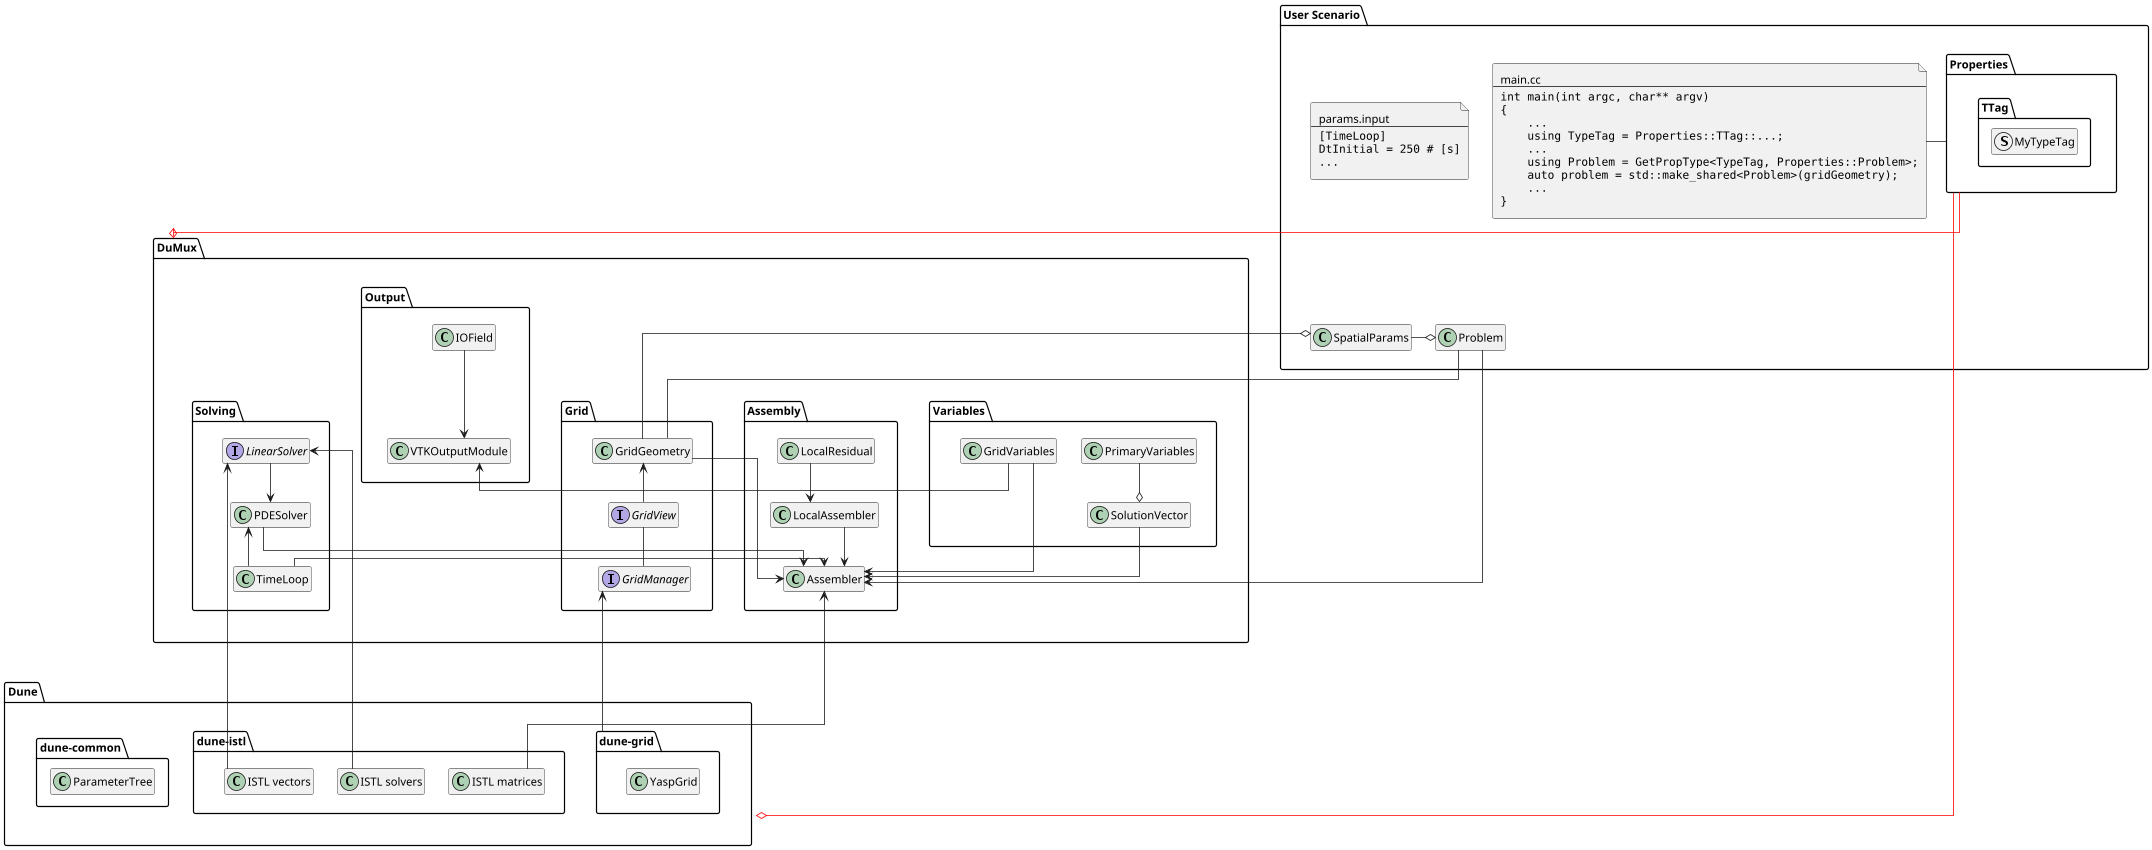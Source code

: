 # SPDX-FileCopyrightInfo: Copyright © DuMux Project contributors, see AUTHORS.md in root folder
# SPDX-License-Identifier: GPL-3.0-or-later

@startuml
scale 0.8
top to bottom direction
hide empty members
set separator none
skinparam lineType ortho
skinparam nodesep 30
skinparam ranksep 30

package "User Scenario" {
        class Problem{}
        class SpatialParams [[./../html/group___spatial_parameters.html]]{}
        file params as "
            params.input
            ----
            <code>
            [TimeLoop]
            DtInitial = 250 # [s]
            ...
            </code>
        "
        file main as "
            main.cc
            ----
            <code>
            int main(int argc, char** argv)
            {
                ...
                using TypeTag = Properties::TTag::...;
                ...
                using Problem = GetPropType<TypeTag, Properties::Problem>;
                auto problem = std::make_shared<Problem>(gridGeometry);
                ...
            }
            </code>
        "
    package "Properties"  [[./../html/group___properties.html]] {
        package "TTag" {
            struct MyTypeTag{}
        }
    }
}
package "Dune" {
    package "dune-istl" {
class "ISTL solvers"
class "ISTL matrices"
class "ISTL vectors"
}
    package "dune-grid" {
class "YaspGrid"
}
package "dune-common" {
class "ParameterTree" {}
}
}
package "DuMux" {
    package "Grid" {
       interface GridManager{}
       interface GridView{}
       class GridGeometry{}
    }
    package "Variables" {
       class GridVariables{}
       class PrimaryVariables{}
       class SolutionVector{}
    }
    package "Assembly" [[./../html/group___assembly.html]] {
        class Assembler{}
        class LocalAssembler{}
        class LocalResidual{}

    }
    package "Solving" {
        class PDESolver [[./../html/group___nonlinear.html]] {}
        interface LinearSolver [[./../html/group___linear.html]] {}
        class TimeLoop{}
    }
    package "Output" {
        class IOField{}
        class VTKOutputModule
    }
}

"Dune" -[hidden]u------ "DuMux"
"DuMux" -[hidden]u----"User Scenario"
"DuMux" -[hidden]u----- "User Scenario"
"dune-grid" -[hidden]r---- "dune-istl"
"ISTL solvers" -[hidden]r---- "ISTL matrices"
"ISTL matrices" -[hidden]r---- "ISTL vectors"
"ISTL vectors" -[hidden]r---- "ParameterTree"
"YaspGrid" -[hidden]r---- "ISTL matrices"
"Output" -[hidden]r---- "Solving"
"Solving" -[hidden]r---- "Assembly"
"Assembly" -[hidden]r---- "Variables"
"Assembly" -[hidden]r---- "Variables"
"Variables" -[hidden]r---- "Grid"
"Variables" -[hidden]d---- "ISTL vectors"
LinearSolver <-d- "ISTL solvers"
Assembler <-d- "ISTL matrices"
LinearSolver <-d- "ISTL vectors"
 "dune-grid" -u--> GridManager
GridManager -u- GridView
GridView -u-> GridGeometry
GridGeometry -u- Problem
GridGeometry -u-o SpatialParams
GridGeometry -[hidden]- GridVariables
GridGeometry -l-> Assembler
LinearSolver -d-> PDESolver
LocalResidual -d-> LocalAssembler
LocalAssembler -d-> Assembler
GridVariables -l-> VTKOutputModule
PrimaryVariables -d-o SolutionVector
IOField --> VTKOutputModule
Assembler <-- PDESolver
PDESolver <-- TimeLoop
TimeLoop --> Assembler
Problem --> Assembler
SolutionVector --> Assembler
GridVariables --> Assembler
SpatialParams -r-o Problem
main -l- Properties
"Output" -[hidden]r- "Solving"
"Solving" -[hidden]r- "Assembly"
"Assembly" -[hidden]r- "Variables"
"Variables" -[hidden]r- "Grid"
Properties -[#red,hidden]- GridGeometry
Properties -[#red,hidden]d- GridVariables
Properties -[#red,hidden]r- PrimaryVariables
Properties -[#red,hidden]- SolutionVector
Properties -[#red,hidden]- Assembler
Properties -[#red,hidden]- LocalAssembler
Properties -[#red,hidden]- LocalResidual
Properties -[#red,hidden]- PDESolver
Properties -[#red,hidden]- TimeLoop
Properties -[#red,hidden]- IOField
Properties -[#red,hidden]- VTKOutputModule
Properties -[#red,hidden]- SpatialParams
Properties -[#red,hidden] Problem
"DuMux" o-[#red]- Properties
"Dune" o-[#red]- Properties
params -[hidden]d- "Output"



@enduml
